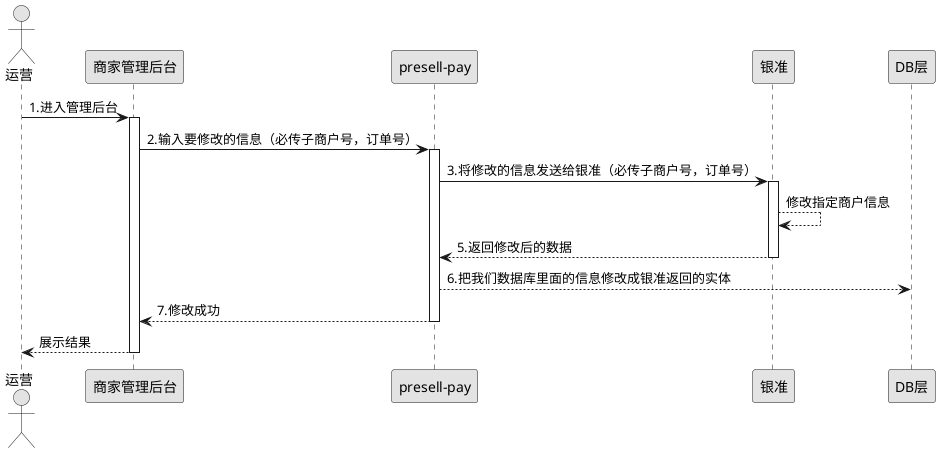 @startuml
skinparam monochrome true
actor 运营 
participant "商家管理后台" as A
participant "presell-pay" as B
participant "银准" as C
participant "DB层" as D
运营 -> A: 1.进入管理后台
activate A
A -> B: 2.输入要修改的信息（必传子商户号，订单号）
activate B
B -> C: 3.将修改的信息发送给银准（必传子商户号，订单号）
activate C
C --> C: 修改指定商户信息
C --> B: 5.返回修改后的数据
deactivate C
B --> D: 6.把我们数据库里面的信息修改成银准返回的实体
B --> A: 7.修改成功
deactivate B
A --> 运营: 展示结果
deactivate A
@enduml